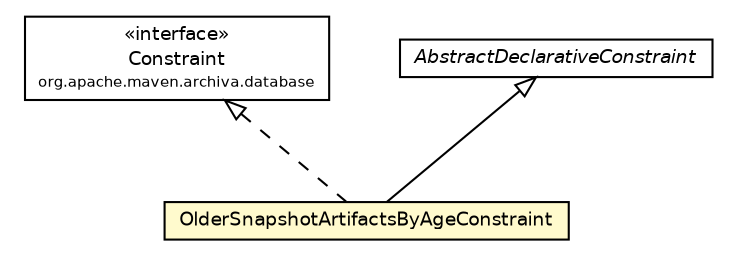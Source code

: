 #!/usr/local/bin/dot
#
# Class diagram 
# Generated by UmlGraph version 4.6 (http://www.spinellis.gr/sw/umlgraph)
#

digraph G {
	edge [fontname="Helvetica",fontsize=10,labelfontname="Helvetica",labelfontsize=10];
	node [fontname="Helvetica",fontsize=10,shape=plaintext];
	// org.apache.maven.archiva.database.Constraint
	c93865 [label=<<table border="0" cellborder="1" cellspacing="0" cellpadding="2" port="p" href="../Constraint.html">
		<tr><td><table border="0" cellspacing="0" cellpadding="1">
			<tr><td> &laquo;interface&raquo; </td></tr>
			<tr><td> Constraint </td></tr>
			<tr><td><font point-size="7.0"> org.apache.maven.archiva.database </font></td></tr>
		</table></td></tr>
		</table>>, fontname="Helvetica", fontcolor="black", fontsize=9.0];
	// org.apache.maven.archiva.database.constraints.OlderSnapshotArtifactsByAgeConstraint
	c93888 [label=<<table border="0" cellborder="1" cellspacing="0" cellpadding="2" port="p" bgcolor="lemonChiffon" href="./OlderSnapshotArtifactsByAgeConstraint.html">
		<tr><td><table border="0" cellspacing="0" cellpadding="1">
			<tr><td> OlderSnapshotArtifactsByAgeConstraint </td></tr>
		</table></td></tr>
		</table>>, fontname="Helvetica", fontcolor="black", fontsize=9.0];
	// org.apache.maven.archiva.database.constraints.AbstractDeclarativeConstraint
	c93900 [label=<<table border="0" cellborder="1" cellspacing="0" cellpadding="2" port="p" href="./AbstractDeclarativeConstraint.html">
		<tr><td><table border="0" cellspacing="0" cellpadding="1">
			<tr><td><font face="Helvetica-Oblique"> AbstractDeclarativeConstraint </font></td></tr>
		</table></td></tr>
		</table>>, fontname="Helvetica", fontcolor="black", fontsize=9.0];
	//org.apache.maven.archiva.database.constraints.OlderSnapshotArtifactsByAgeConstraint extends org.apache.maven.archiva.database.constraints.AbstractDeclarativeConstraint
	c93900:p -> c93888:p [dir=back,arrowtail=empty];
	//org.apache.maven.archiva.database.constraints.OlderSnapshotArtifactsByAgeConstraint implements org.apache.maven.archiva.database.Constraint
	c93865:p -> c93888:p [dir=back,arrowtail=empty,style=dashed];
}

